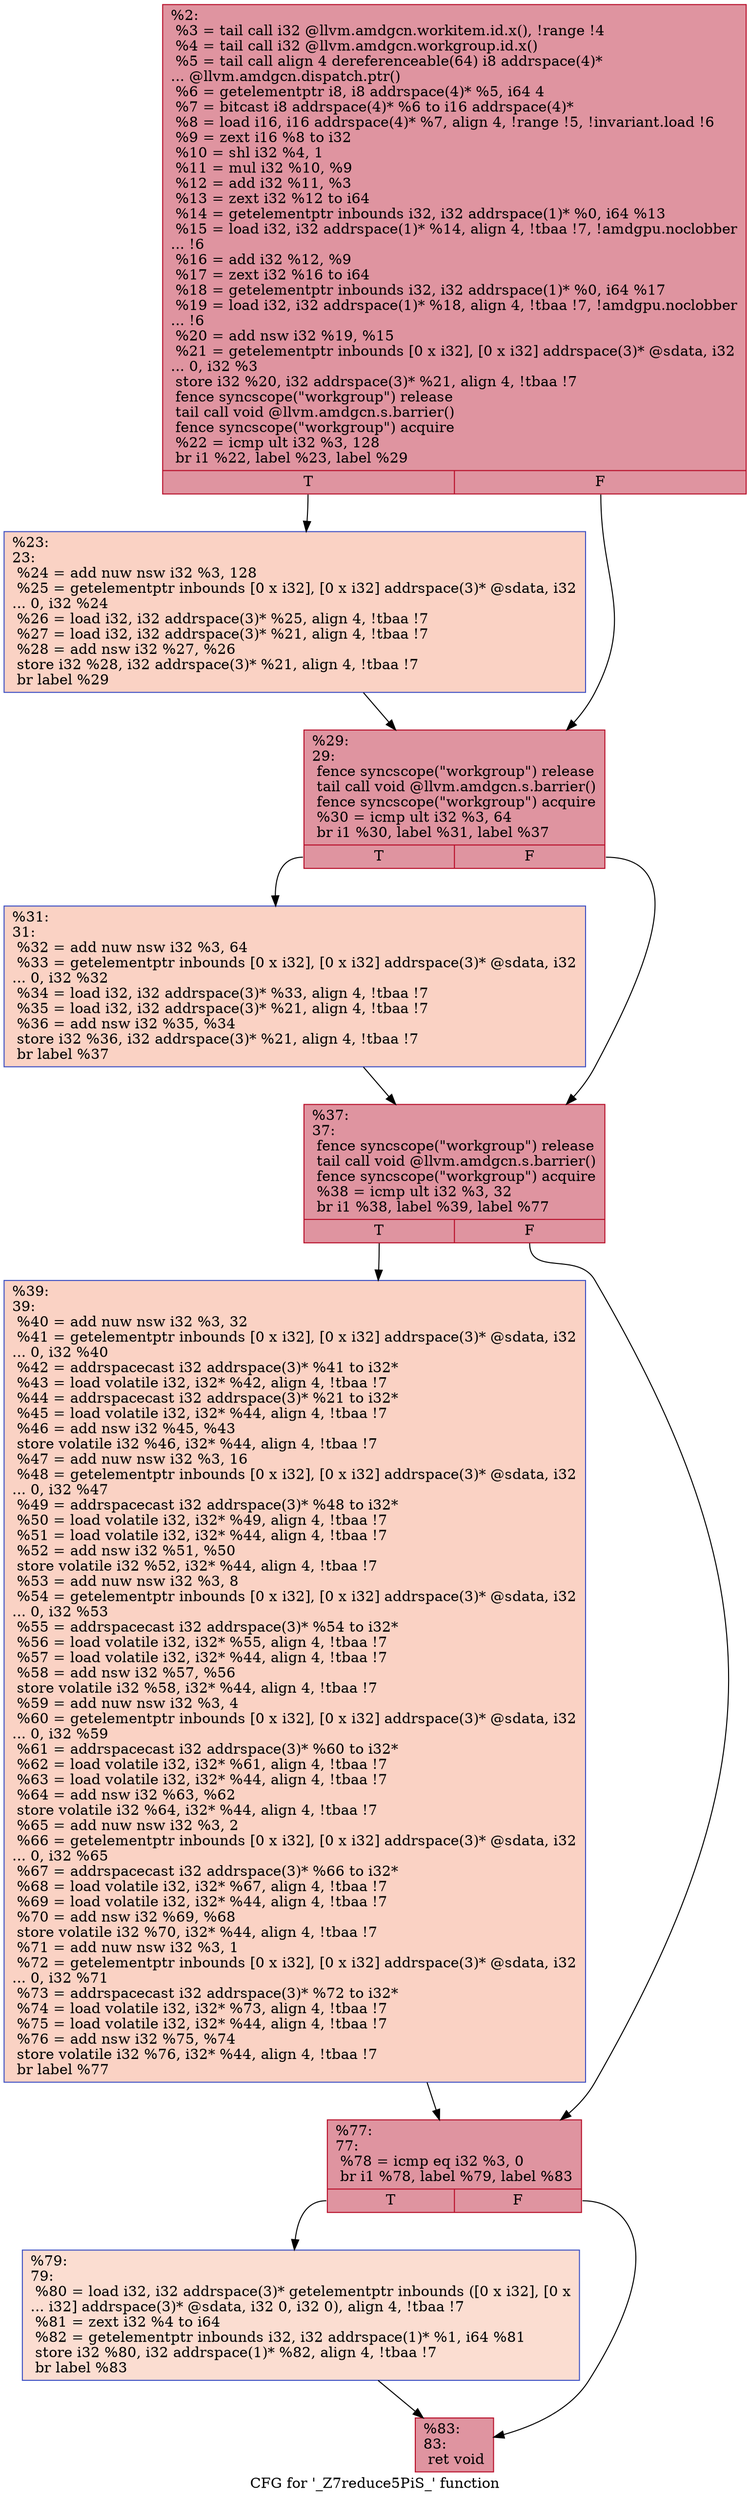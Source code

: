 digraph "CFG for '_Z7reduce5PiS_' function" {
	label="CFG for '_Z7reduce5PiS_' function";

	Node0x61db7d0 [shape=record,color="#b70d28ff", style=filled, fillcolor="#b70d2870",label="{%2:\l  %3 = tail call i32 @llvm.amdgcn.workitem.id.x(), !range !4\l  %4 = tail call i32 @llvm.amdgcn.workgroup.id.x()\l  %5 = tail call align 4 dereferenceable(64) i8 addrspace(4)*\l... @llvm.amdgcn.dispatch.ptr()\l  %6 = getelementptr i8, i8 addrspace(4)* %5, i64 4\l  %7 = bitcast i8 addrspace(4)* %6 to i16 addrspace(4)*\l  %8 = load i16, i16 addrspace(4)* %7, align 4, !range !5, !invariant.load !6\l  %9 = zext i16 %8 to i32\l  %10 = shl i32 %4, 1\l  %11 = mul i32 %10, %9\l  %12 = add i32 %11, %3\l  %13 = zext i32 %12 to i64\l  %14 = getelementptr inbounds i32, i32 addrspace(1)* %0, i64 %13\l  %15 = load i32, i32 addrspace(1)* %14, align 4, !tbaa !7, !amdgpu.noclobber\l... !6\l  %16 = add i32 %12, %9\l  %17 = zext i32 %16 to i64\l  %18 = getelementptr inbounds i32, i32 addrspace(1)* %0, i64 %17\l  %19 = load i32, i32 addrspace(1)* %18, align 4, !tbaa !7, !amdgpu.noclobber\l... !6\l  %20 = add nsw i32 %19, %15\l  %21 = getelementptr inbounds [0 x i32], [0 x i32] addrspace(3)* @sdata, i32\l... 0, i32 %3\l  store i32 %20, i32 addrspace(3)* %21, align 4, !tbaa !7\l  fence syncscope(\"workgroup\") release\l  tail call void @llvm.amdgcn.s.barrier()\l  fence syncscope(\"workgroup\") acquire\l  %22 = icmp ult i32 %3, 128\l  br i1 %22, label %23, label %29\l|{<s0>T|<s1>F}}"];
	Node0x61db7d0:s0 -> Node0x61def10;
	Node0x61db7d0:s1 -> Node0x61defa0;
	Node0x61def10 [shape=record,color="#3d50c3ff", style=filled, fillcolor="#f4987a70",label="{%23:\l23:                                               \l  %24 = add nuw nsw i32 %3, 128\l  %25 = getelementptr inbounds [0 x i32], [0 x i32] addrspace(3)* @sdata, i32\l... 0, i32 %24\l  %26 = load i32, i32 addrspace(3)* %25, align 4, !tbaa !7\l  %27 = load i32, i32 addrspace(3)* %21, align 4, !tbaa !7\l  %28 = add nsw i32 %27, %26\l  store i32 %28, i32 addrspace(3)* %21, align 4, !tbaa !7\l  br label %29\l}"];
	Node0x61def10 -> Node0x61defa0;
	Node0x61defa0 [shape=record,color="#b70d28ff", style=filled, fillcolor="#b70d2870",label="{%29:\l29:                                               \l  fence syncscope(\"workgroup\") release\l  tail call void @llvm.amdgcn.s.barrier()\l  fence syncscope(\"workgroup\") acquire\l  %30 = icmp ult i32 %3, 64\l  br i1 %30, label %31, label %37\l|{<s0>T|<s1>F}}"];
	Node0x61defa0:s0 -> Node0x61df6d0;
	Node0x61defa0:s1 -> Node0x61df720;
	Node0x61df6d0 [shape=record,color="#3d50c3ff", style=filled, fillcolor="#f4987a70",label="{%31:\l31:                                               \l  %32 = add nuw nsw i32 %3, 64\l  %33 = getelementptr inbounds [0 x i32], [0 x i32] addrspace(3)* @sdata, i32\l... 0, i32 %32\l  %34 = load i32, i32 addrspace(3)* %33, align 4, !tbaa !7\l  %35 = load i32, i32 addrspace(3)* %21, align 4, !tbaa !7\l  %36 = add nsw i32 %35, %34\l  store i32 %36, i32 addrspace(3)* %21, align 4, !tbaa !7\l  br label %37\l}"];
	Node0x61df6d0 -> Node0x61df720;
	Node0x61df720 [shape=record,color="#b70d28ff", style=filled, fillcolor="#b70d2870",label="{%37:\l37:                                               \l  fence syncscope(\"workgroup\") release\l  tail call void @llvm.amdgcn.s.barrier()\l  fence syncscope(\"workgroup\") acquire\l  %38 = icmp ult i32 %3, 32\l  br i1 %38, label %39, label %77\l|{<s0>T|<s1>F}}"];
	Node0x61df720:s0 -> Node0x61dff20;
	Node0x61df720:s1 -> Node0x61dff70;
	Node0x61dff20 [shape=record,color="#3d50c3ff", style=filled, fillcolor="#f4987a70",label="{%39:\l39:                                               \l  %40 = add nuw nsw i32 %3, 32\l  %41 = getelementptr inbounds [0 x i32], [0 x i32] addrspace(3)* @sdata, i32\l... 0, i32 %40\l  %42 = addrspacecast i32 addrspace(3)* %41 to i32*\l  %43 = load volatile i32, i32* %42, align 4, !tbaa !7\l  %44 = addrspacecast i32 addrspace(3)* %21 to i32*\l  %45 = load volatile i32, i32* %44, align 4, !tbaa !7\l  %46 = add nsw i32 %45, %43\l  store volatile i32 %46, i32* %44, align 4, !tbaa !7\l  %47 = add nuw nsw i32 %3, 16\l  %48 = getelementptr inbounds [0 x i32], [0 x i32] addrspace(3)* @sdata, i32\l... 0, i32 %47\l  %49 = addrspacecast i32 addrspace(3)* %48 to i32*\l  %50 = load volatile i32, i32* %49, align 4, !tbaa !7\l  %51 = load volatile i32, i32* %44, align 4, !tbaa !7\l  %52 = add nsw i32 %51, %50\l  store volatile i32 %52, i32* %44, align 4, !tbaa !7\l  %53 = add nuw nsw i32 %3, 8\l  %54 = getelementptr inbounds [0 x i32], [0 x i32] addrspace(3)* @sdata, i32\l... 0, i32 %53\l  %55 = addrspacecast i32 addrspace(3)* %54 to i32*\l  %56 = load volatile i32, i32* %55, align 4, !tbaa !7\l  %57 = load volatile i32, i32* %44, align 4, !tbaa !7\l  %58 = add nsw i32 %57, %56\l  store volatile i32 %58, i32* %44, align 4, !tbaa !7\l  %59 = add nuw nsw i32 %3, 4\l  %60 = getelementptr inbounds [0 x i32], [0 x i32] addrspace(3)* @sdata, i32\l... 0, i32 %59\l  %61 = addrspacecast i32 addrspace(3)* %60 to i32*\l  %62 = load volatile i32, i32* %61, align 4, !tbaa !7\l  %63 = load volatile i32, i32* %44, align 4, !tbaa !7\l  %64 = add nsw i32 %63, %62\l  store volatile i32 %64, i32* %44, align 4, !tbaa !7\l  %65 = add nuw nsw i32 %3, 2\l  %66 = getelementptr inbounds [0 x i32], [0 x i32] addrspace(3)* @sdata, i32\l... 0, i32 %65\l  %67 = addrspacecast i32 addrspace(3)* %66 to i32*\l  %68 = load volatile i32, i32* %67, align 4, !tbaa !7\l  %69 = load volatile i32, i32* %44, align 4, !tbaa !7\l  %70 = add nsw i32 %69, %68\l  store volatile i32 %70, i32* %44, align 4, !tbaa !7\l  %71 = add nuw nsw i32 %3, 1\l  %72 = getelementptr inbounds [0 x i32], [0 x i32] addrspace(3)* @sdata, i32\l... 0, i32 %71\l  %73 = addrspacecast i32 addrspace(3)* %72 to i32*\l  %74 = load volatile i32, i32* %73, align 4, !tbaa !7\l  %75 = load volatile i32, i32* %44, align 4, !tbaa !7\l  %76 = add nsw i32 %75, %74\l  store volatile i32 %76, i32* %44, align 4, !tbaa !7\l  br label %77\l}"];
	Node0x61dff20 -> Node0x61dff70;
	Node0x61dff70 [shape=record,color="#b70d28ff", style=filled, fillcolor="#b70d2870",label="{%77:\l77:                                               \l  %78 = icmp eq i32 %3, 0\l  br i1 %78, label %79, label %83\l|{<s0>T|<s1>F}}"];
	Node0x61dff70:s0 -> Node0x61e1b50;
	Node0x61dff70:s1 -> Node0x61e1ba0;
	Node0x61e1b50 [shape=record,color="#3d50c3ff", style=filled, fillcolor="#f7b39670",label="{%79:\l79:                                               \l  %80 = load i32, i32 addrspace(3)* getelementptr inbounds ([0 x i32], [0 x\l... i32] addrspace(3)* @sdata, i32 0, i32 0), align 4, !tbaa !7\l  %81 = zext i32 %4 to i64\l  %82 = getelementptr inbounds i32, i32 addrspace(1)* %1, i64 %81\l  store i32 %80, i32 addrspace(1)* %82, align 4, !tbaa !7\l  br label %83\l}"];
	Node0x61e1b50 -> Node0x61e1ba0;
	Node0x61e1ba0 [shape=record,color="#b70d28ff", style=filled, fillcolor="#b70d2870",label="{%83:\l83:                                               \l  ret void\l}"];
}
